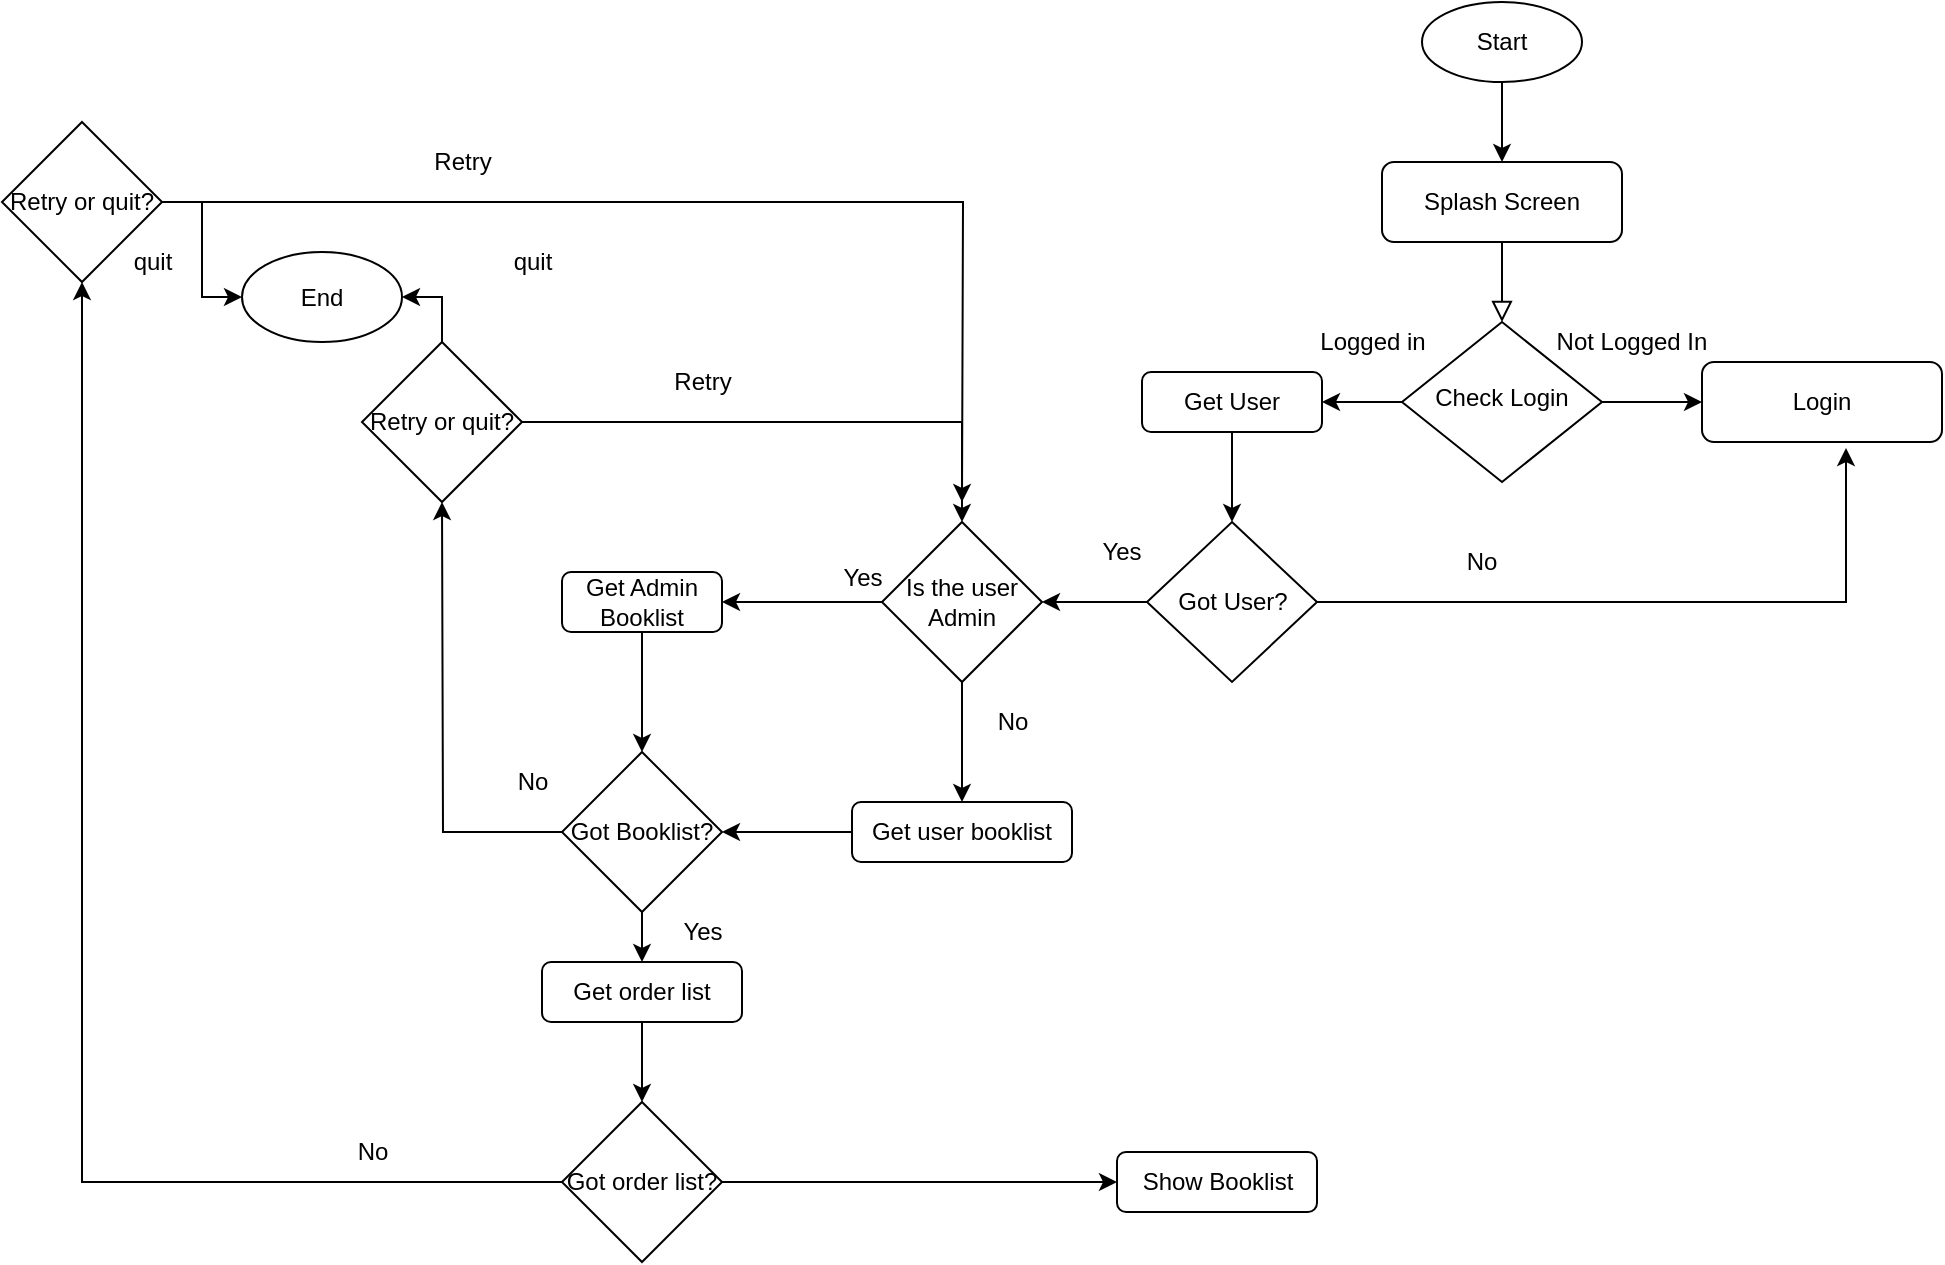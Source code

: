 <mxfile version="13.1.14" type="device"><diagram id="C5RBs43oDa-KdzZeNtuy" name="Page-1"><mxGraphModel dx="2180" dy="725" grid="1" gridSize="10" guides="1" tooltips="1" connect="1" arrows="1" fold="1" page="1" pageScale="1" pageWidth="827" pageHeight="1169" math="0" shadow="0"><root><mxCell id="WIyWlLk6GJQsqaUBKTNV-0"/><mxCell id="WIyWlLk6GJQsqaUBKTNV-1" parent="WIyWlLk6GJQsqaUBKTNV-0"/><mxCell id="WIyWlLk6GJQsqaUBKTNV-2" value="" style="rounded=0;html=1;jettySize=auto;orthogonalLoop=1;fontSize=11;endArrow=block;endFill=0;endSize=8;strokeWidth=1;shadow=0;labelBackgroundColor=none;edgeStyle=orthogonalEdgeStyle;" parent="WIyWlLk6GJQsqaUBKTNV-1" source="WIyWlLk6GJQsqaUBKTNV-3" target="WIyWlLk6GJQsqaUBKTNV-6" edge="1"><mxGeometry relative="1" as="geometry"/></mxCell><mxCell id="WIyWlLk6GJQsqaUBKTNV-3" value="Splash Screen&lt;br&gt;" style="rounded=1;whiteSpace=wrap;html=1;fontSize=12;glass=0;strokeWidth=1;shadow=0;" parent="WIyWlLk6GJQsqaUBKTNV-1" vertex="1"><mxGeometry x="490" y="100" width="120" height="40" as="geometry"/></mxCell><mxCell id="SbAyyh4pARm1UHjKWg-c-2" style="edgeStyle=orthogonalEdgeStyle;rounded=0;orthogonalLoop=1;jettySize=auto;html=1;exitX=1;exitY=0.5;exitDx=0;exitDy=0;" edge="1" parent="WIyWlLk6GJQsqaUBKTNV-1" source="WIyWlLk6GJQsqaUBKTNV-6" target="WIyWlLk6GJQsqaUBKTNV-7"><mxGeometry relative="1" as="geometry"/></mxCell><mxCell id="SbAyyh4pARm1UHjKWg-c-8" style="edgeStyle=orthogonalEdgeStyle;rounded=0;orthogonalLoop=1;jettySize=auto;html=1;exitX=0;exitY=0.5;exitDx=0;exitDy=0;entryX=1;entryY=0.5;entryDx=0;entryDy=0;" edge="1" parent="WIyWlLk6GJQsqaUBKTNV-1" source="WIyWlLk6GJQsqaUBKTNV-6" target="SbAyyh4pARm1UHjKWg-c-5"><mxGeometry relative="1" as="geometry"/></mxCell><mxCell id="WIyWlLk6GJQsqaUBKTNV-6" value="Check Login" style="rhombus;whiteSpace=wrap;html=1;shadow=0;fontFamily=Helvetica;fontSize=12;align=center;strokeWidth=1;spacing=6;spacingTop=-4;" parent="WIyWlLk6GJQsqaUBKTNV-1" vertex="1"><mxGeometry x="500" y="180" width="100" height="80" as="geometry"/></mxCell><mxCell id="WIyWlLk6GJQsqaUBKTNV-7" value="Login" style="rounded=1;whiteSpace=wrap;html=1;fontSize=12;glass=0;strokeWidth=1;shadow=0;" parent="WIyWlLk6GJQsqaUBKTNV-1" vertex="1"><mxGeometry x="650" y="200" width="120" height="40" as="geometry"/></mxCell><mxCell id="SbAyyh4pARm1UHjKWg-c-4" value="Logged in" style="text;html=1;align=center;verticalAlign=middle;resizable=0;points=[];autosize=1;" vertex="1" parent="WIyWlLk6GJQsqaUBKTNV-1"><mxGeometry x="450" y="180" width="70" height="20" as="geometry"/></mxCell><mxCell id="SbAyyh4pARm1UHjKWg-c-23" style="edgeStyle=orthogonalEdgeStyle;rounded=0;orthogonalLoop=1;jettySize=auto;html=1;exitX=0.5;exitY=1;exitDx=0;exitDy=0;" edge="1" parent="WIyWlLk6GJQsqaUBKTNV-1" source="SbAyyh4pARm1UHjKWg-c-5" target="SbAyyh4pARm1UHjKWg-c-21"><mxGeometry relative="1" as="geometry"/></mxCell><mxCell id="SbAyyh4pARm1UHjKWg-c-5" value="Get User" style="rounded=1;whiteSpace=wrap;html=1;" vertex="1" parent="WIyWlLk6GJQsqaUBKTNV-1"><mxGeometry x="370" y="205" width="90" height="30" as="geometry"/></mxCell><mxCell id="1hEkKTslDPmJQ7MhWqa7-32" style="edgeStyle=orthogonalEdgeStyle;rounded=0;orthogonalLoop=1;jettySize=auto;html=1;entryX=0.5;entryY=0;entryDx=0;entryDy=0;" edge="1" parent="WIyWlLk6GJQsqaUBKTNV-1" source="SbAyyh4pARm1UHjKWg-c-10" target="1hEkKTslDPmJQ7MhWqa7-0"><mxGeometry relative="1" as="geometry"/></mxCell><mxCell id="SbAyyh4pARm1UHjKWg-c-10" value="Get Admin Booklist" style="rounded=1;whiteSpace=wrap;html=1;" vertex="1" parent="WIyWlLk6GJQsqaUBKTNV-1"><mxGeometry x="80" y="305" width="80" height="30" as="geometry"/></mxCell><mxCell id="1hEkKTslDPmJQ7MhWqa7-9" style="edgeStyle=orthogonalEdgeStyle;rounded=0;orthogonalLoop=1;jettySize=auto;html=1;entryX=0.6;entryY=1.075;entryDx=0;entryDy=0;entryPerimeter=0;" edge="1" parent="WIyWlLk6GJQsqaUBKTNV-1" source="SbAyyh4pARm1UHjKWg-c-21" target="WIyWlLk6GJQsqaUBKTNV-7"><mxGeometry relative="1" as="geometry"><mxPoint x="720" y="260" as="targetPoint"/></mxGeometry></mxCell><mxCell id="1hEkKTslDPmJQ7MhWqa7-19" style="edgeStyle=orthogonalEdgeStyle;rounded=0;orthogonalLoop=1;jettySize=auto;html=1;exitX=0;exitY=0.5;exitDx=0;exitDy=0;entryX=1;entryY=0.5;entryDx=0;entryDy=0;" edge="1" parent="WIyWlLk6GJQsqaUBKTNV-1" source="SbAyyh4pARm1UHjKWg-c-21" target="1hEkKTslDPmJQ7MhWqa7-18"><mxGeometry relative="1" as="geometry"/></mxCell><mxCell id="SbAyyh4pARm1UHjKWg-c-21" value="Got User?" style="rhombus;whiteSpace=wrap;html=1;" vertex="1" parent="WIyWlLk6GJQsqaUBKTNV-1"><mxGeometry x="372.5" y="280" width="85" height="80" as="geometry"/></mxCell><mxCell id="1hEkKTslDPmJQ7MhWqa7-37" style="edgeStyle=orthogonalEdgeStyle;rounded=0;orthogonalLoop=1;jettySize=auto;html=1;entryX=0.5;entryY=0;entryDx=0;entryDy=0;" edge="1" parent="WIyWlLk6GJQsqaUBKTNV-1" source="1hEkKTslDPmJQ7MhWqa7-0" target="1hEkKTslDPmJQ7MhWqa7-34"><mxGeometry relative="1" as="geometry"/></mxCell><mxCell id="1hEkKTslDPmJQ7MhWqa7-68" style="edgeStyle=orthogonalEdgeStyle;rounded=0;orthogonalLoop=1;jettySize=auto;html=1;" edge="1" parent="WIyWlLk6GJQsqaUBKTNV-1" source="1hEkKTslDPmJQ7MhWqa7-0"><mxGeometry relative="1" as="geometry"><mxPoint x="20" y="270" as="targetPoint"/></mxGeometry></mxCell><mxCell id="1hEkKTslDPmJQ7MhWqa7-0" value="Got Booklist?" style="rhombus;whiteSpace=wrap;html=1;" vertex="1" parent="WIyWlLk6GJQsqaUBKTNV-1"><mxGeometry x="80" y="395" width="80" height="80" as="geometry"/></mxCell><mxCell id="1hEkKTslDPmJQ7MhWqa7-11" value="No" style="text;html=1;strokeColor=none;fillColor=none;align=center;verticalAlign=middle;whiteSpace=wrap;rounded=0;" vertex="1" parent="WIyWlLk6GJQsqaUBKTNV-1"><mxGeometry x="520" y="290" width="40" height="20" as="geometry"/></mxCell><mxCell id="1hEkKTslDPmJQ7MhWqa7-14" value="Yes" style="text;html=1;strokeColor=none;fillColor=none;align=center;verticalAlign=middle;whiteSpace=wrap;rounded=0;" vertex="1" parent="WIyWlLk6GJQsqaUBKTNV-1"><mxGeometry x="340" y="285" width="40" height="20" as="geometry"/></mxCell><mxCell id="1hEkKTslDPmJQ7MhWqa7-15" value="Not Logged In" style="text;html=1;strokeColor=none;fillColor=none;align=center;verticalAlign=middle;whiteSpace=wrap;rounded=0;" vertex="1" parent="WIyWlLk6GJQsqaUBKTNV-1"><mxGeometry x="570" y="180" width="90" height="20" as="geometry"/></mxCell><mxCell id="1hEkKTslDPmJQ7MhWqa7-20" value="" style="edgeStyle=orthogonalEdgeStyle;rounded=0;orthogonalLoop=1;jettySize=auto;html=1;" edge="1" parent="WIyWlLk6GJQsqaUBKTNV-1" source="1hEkKTslDPmJQ7MhWqa7-18" target="SbAyyh4pARm1UHjKWg-c-10"><mxGeometry relative="1" as="geometry"/></mxCell><mxCell id="1hEkKTslDPmJQ7MhWqa7-30" value="" style="edgeStyle=orthogonalEdgeStyle;rounded=0;orthogonalLoop=1;jettySize=auto;html=1;" edge="1" parent="WIyWlLk6GJQsqaUBKTNV-1" source="1hEkKTslDPmJQ7MhWqa7-18" target="1hEkKTslDPmJQ7MhWqa7-22"><mxGeometry relative="1" as="geometry"/></mxCell><mxCell id="1hEkKTslDPmJQ7MhWqa7-18" value="Is the user Admin" style="rhombus;whiteSpace=wrap;html=1;" vertex="1" parent="WIyWlLk6GJQsqaUBKTNV-1"><mxGeometry x="240" y="280" width="80" height="80" as="geometry"/></mxCell><mxCell id="1hEkKTslDPmJQ7MhWqa7-21" value="Yes" style="text;html=1;align=center;verticalAlign=middle;resizable=0;points=[];autosize=1;" vertex="1" parent="WIyWlLk6GJQsqaUBKTNV-1"><mxGeometry x="210" y="298" width="40" height="20" as="geometry"/></mxCell><mxCell id="1hEkKTslDPmJQ7MhWqa7-33" style="edgeStyle=orthogonalEdgeStyle;rounded=0;orthogonalLoop=1;jettySize=auto;html=1;entryX=1;entryY=0.5;entryDx=0;entryDy=0;" edge="1" parent="WIyWlLk6GJQsqaUBKTNV-1" source="1hEkKTslDPmJQ7MhWqa7-22" target="1hEkKTslDPmJQ7MhWqa7-0"><mxGeometry relative="1" as="geometry"/></mxCell><mxCell id="1hEkKTslDPmJQ7MhWqa7-22" value="Get user booklist" style="rounded=1;whiteSpace=wrap;html=1;" vertex="1" parent="WIyWlLk6GJQsqaUBKTNV-1"><mxGeometry x="225" y="420" width="110" height="30" as="geometry"/></mxCell><mxCell id="1hEkKTslDPmJQ7MhWqa7-31" value="No" style="text;html=1;align=center;verticalAlign=middle;resizable=0;points=[];autosize=1;" vertex="1" parent="WIyWlLk6GJQsqaUBKTNV-1"><mxGeometry x="290" y="370" width="30" height="20" as="geometry"/></mxCell><mxCell id="1hEkKTslDPmJQ7MhWqa7-39" style="edgeStyle=orthogonalEdgeStyle;rounded=0;orthogonalLoop=1;jettySize=auto;html=1;" edge="1" parent="WIyWlLk6GJQsqaUBKTNV-1" source="1hEkKTslDPmJQ7MhWqa7-34" target="1hEkKTslDPmJQ7MhWqa7-38"><mxGeometry relative="1" as="geometry"/></mxCell><mxCell id="1hEkKTslDPmJQ7MhWqa7-34" value="Get order&amp;nbsp;list" style="rounded=1;whiteSpace=wrap;html=1;" vertex="1" parent="WIyWlLk6GJQsqaUBKTNV-1"><mxGeometry x="70" y="500" width="100" height="30" as="geometry"/></mxCell><mxCell id="1hEkKTslDPmJQ7MhWqa7-47" style="edgeStyle=orthogonalEdgeStyle;rounded=0;orthogonalLoop=1;jettySize=auto;html=1;entryX=0;entryY=0.5;entryDx=0;entryDy=0;" edge="1" parent="WIyWlLk6GJQsqaUBKTNV-1" source="1hEkKTslDPmJQ7MhWqa7-38" target="1hEkKTslDPmJQ7MhWqa7-46"><mxGeometry relative="1" as="geometry"/></mxCell><mxCell id="1hEkKTslDPmJQ7MhWqa7-66" style="edgeStyle=orthogonalEdgeStyle;rounded=0;orthogonalLoop=1;jettySize=auto;html=1;entryX=0.5;entryY=1;entryDx=0;entryDy=0;" edge="1" parent="WIyWlLk6GJQsqaUBKTNV-1" source="1hEkKTslDPmJQ7MhWqa7-38" target="1hEkKTslDPmJQ7MhWqa7-59"><mxGeometry relative="1" as="geometry"/></mxCell><mxCell id="1hEkKTslDPmJQ7MhWqa7-38" value="Got order list?" style="rhombus;whiteSpace=wrap;html=1;" vertex="1" parent="WIyWlLk6GJQsqaUBKTNV-1"><mxGeometry x="80" y="570" width="80" height="80" as="geometry"/></mxCell><mxCell id="1hEkKTslDPmJQ7MhWqa7-40" value="Yes" style="text;html=1;align=center;verticalAlign=middle;resizable=0;points=[];autosize=1;" vertex="1" parent="WIyWlLk6GJQsqaUBKTNV-1"><mxGeometry x="130" y="475" width="40" height="20" as="geometry"/></mxCell><mxCell id="1hEkKTslDPmJQ7MhWqa7-49" style="edgeStyle=orthogonalEdgeStyle;rounded=0;orthogonalLoop=1;jettySize=auto;html=1;" edge="1" parent="WIyWlLk6GJQsqaUBKTNV-1" source="1hEkKTslDPmJQ7MhWqa7-41" target="1hEkKTslDPmJQ7MhWqa7-18"><mxGeometry relative="1" as="geometry"/></mxCell><mxCell id="1hEkKTslDPmJQ7MhWqa7-65" style="edgeStyle=orthogonalEdgeStyle;rounded=0;orthogonalLoop=1;jettySize=auto;html=1;entryX=1;entryY=0.5;entryDx=0;entryDy=0;" edge="1" parent="WIyWlLk6GJQsqaUBKTNV-1" source="1hEkKTslDPmJQ7MhWqa7-41" target="1hEkKTslDPmJQ7MhWqa7-54"><mxGeometry relative="1" as="geometry"/></mxCell><mxCell id="1hEkKTslDPmJQ7MhWqa7-41" value="Retry or quit?" style="rhombus;whiteSpace=wrap;html=1;" vertex="1" parent="WIyWlLk6GJQsqaUBKTNV-1"><mxGeometry x="-20" y="190" width="80" height="80" as="geometry"/></mxCell><mxCell id="1hEkKTslDPmJQ7MhWqa7-44" value="No" style="text;html=1;align=center;verticalAlign=middle;resizable=0;points=[];autosize=1;" vertex="1" parent="WIyWlLk6GJQsqaUBKTNV-1"><mxGeometry x="50" y="400" width="30" height="20" as="geometry"/></mxCell><mxCell id="1hEkKTslDPmJQ7MhWqa7-45" value="No" style="text;html=1;align=center;verticalAlign=middle;resizable=0;points=[];autosize=1;" vertex="1" parent="WIyWlLk6GJQsqaUBKTNV-1"><mxGeometry x="-30" y="585" width="30" height="20" as="geometry"/></mxCell><mxCell id="1hEkKTslDPmJQ7MhWqa7-46" value="Show Booklist" style="rounded=1;whiteSpace=wrap;html=1;" vertex="1" parent="WIyWlLk6GJQsqaUBKTNV-1"><mxGeometry x="357.5" y="595" width="100" height="30" as="geometry"/></mxCell><mxCell id="1hEkKTslDPmJQ7MhWqa7-50" value="Retry" style="text;html=1;align=center;verticalAlign=middle;resizable=0;points=[];autosize=1;" vertex="1" parent="WIyWlLk6GJQsqaUBKTNV-1"><mxGeometry x="130" y="200" width="40" height="20" as="geometry"/></mxCell><mxCell id="1hEkKTslDPmJQ7MhWqa7-54" value="End" style="ellipse;whiteSpace=wrap;html=1;" vertex="1" parent="WIyWlLk6GJQsqaUBKTNV-1"><mxGeometry x="-80" y="145" width="80" height="45" as="geometry"/></mxCell><mxCell id="1hEkKTslDPmJQ7MhWqa7-57" style="edgeStyle=orthogonalEdgeStyle;rounded=0;orthogonalLoop=1;jettySize=auto;html=1;entryX=0.5;entryY=0;entryDx=0;entryDy=0;" edge="1" parent="WIyWlLk6GJQsqaUBKTNV-1" source="1hEkKTslDPmJQ7MhWqa7-56" target="WIyWlLk6GJQsqaUBKTNV-3"><mxGeometry relative="1" as="geometry"/></mxCell><mxCell id="1hEkKTslDPmJQ7MhWqa7-56" value="Start" style="ellipse;whiteSpace=wrap;html=1;" vertex="1" parent="WIyWlLk6GJQsqaUBKTNV-1"><mxGeometry x="510" y="20" width="80" height="40" as="geometry"/></mxCell><mxCell id="1hEkKTslDPmJQ7MhWqa7-58" value="quit" style="text;html=1;align=center;verticalAlign=middle;resizable=0;points=[];autosize=1;" vertex="1" parent="WIyWlLk6GJQsqaUBKTNV-1"><mxGeometry x="50" y="140" width="30" height="20" as="geometry"/></mxCell><mxCell id="1hEkKTslDPmJQ7MhWqa7-64" style="edgeStyle=orthogonalEdgeStyle;rounded=0;orthogonalLoop=1;jettySize=auto;html=1;entryX=0;entryY=0.5;entryDx=0;entryDy=0;" edge="1" parent="WIyWlLk6GJQsqaUBKTNV-1" source="1hEkKTslDPmJQ7MhWqa7-59" target="1hEkKTslDPmJQ7MhWqa7-54"><mxGeometry relative="1" as="geometry"/></mxCell><mxCell id="1hEkKTslDPmJQ7MhWqa7-72" style="edgeStyle=orthogonalEdgeStyle;rounded=0;orthogonalLoop=1;jettySize=auto;html=1;" edge="1" parent="WIyWlLk6GJQsqaUBKTNV-1" source="1hEkKTslDPmJQ7MhWqa7-59"><mxGeometry relative="1" as="geometry"><mxPoint x="280" y="270" as="targetPoint"/></mxGeometry></mxCell><mxCell id="1hEkKTslDPmJQ7MhWqa7-59" value="Retry or quit?" style="rhombus;whiteSpace=wrap;html=1;" vertex="1" parent="WIyWlLk6GJQsqaUBKTNV-1"><mxGeometry x="-200" y="80" width="80" height="80" as="geometry"/></mxCell><mxCell id="1hEkKTslDPmJQ7MhWqa7-62" value="Retry" style="text;html=1;align=center;verticalAlign=middle;resizable=0;points=[];autosize=1;" vertex="1" parent="WIyWlLk6GJQsqaUBKTNV-1"><mxGeometry x="10" y="90" width="40" height="20" as="geometry"/></mxCell><mxCell id="1hEkKTslDPmJQ7MhWqa7-67" value="quit" style="text;html=1;align=center;verticalAlign=middle;resizable=0;points=[];autosize=1;" vertex="1" parent="WIyWlLk6GJQsqaUBKTNV-1"><mxGeometry x="-140" y="140" width="30" height="20" as="geometry"/></mxCell></root></mxGraphModel></diagram></mxfile>